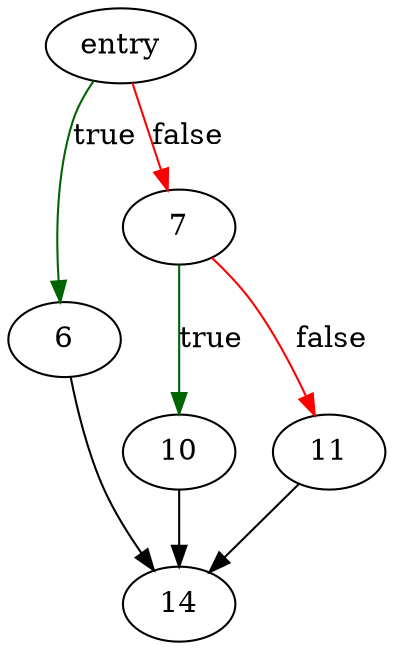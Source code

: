 digraph "doubleToInt64" {
	// Node definitions.
	1 [label=entry];
	6;
	7;
	10;
	11;
	14;

	// Edge definitions.
	1 -> 6 [
		color=darkgreen
		label=true
	];
	1 -> 7 [
		color=red
		label=false
	];
	6 -> 14;
	7 -> 10 [
		color=darkgreen
		label=true
	];
	7 -> 11 [
		color=red
		label=false
	];
	10 -> 14;
	11 -> 14;
}